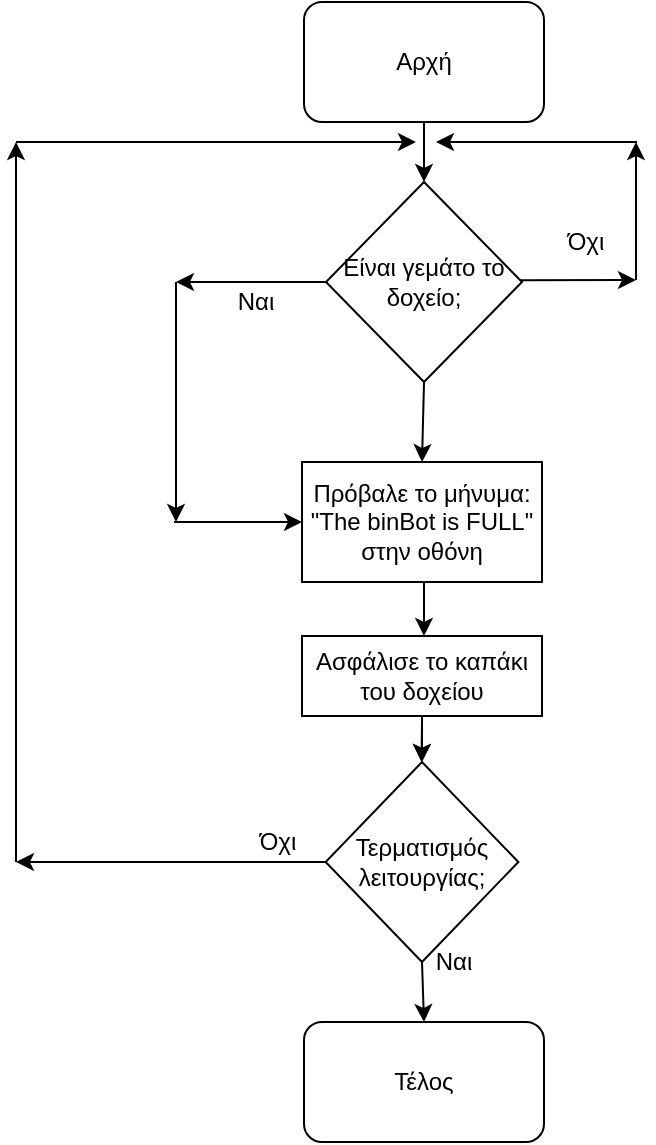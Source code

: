 <mxfile version="14.5.8" type="device"><diagram id="6oPYHWL3uNQsjyxLZORp" name="Page-1"><mxGraphModel dx="1240" dy="647" grid="1" gridSize="10" guides="1" tooltips="1" connect="1" arrows="1" fold="1" page="1" pageScale="1" pageWidth="850" pageHeight="1100" math="0" shadow="0"><root><mxCell id="0"/><mxCell id="1" parent="0"/><mxCell id="XSDiZIMQXi9FLfMU1Utl-1" value="Αρχή" style="rounded=1;whiteSpace=wrap;html=1;" parent="1" vertex="1"><mxGeometry x="344" width="120" height="60" as="geometry"/></mxCell><mxCell id="XSDiZIMQXi9FLfMU1Utl-2" value="" style="endArrow=classic;html=1;exitX=0.5;exitY=1;exitDx=0;exitDy=0;entryX=0.5;entryY=0;entryDx=0;entryDy=0;" parent="1" source="XSDiZIMQXi9FLfMU1Utl-1" target="XSDiZIMQXi9FLfMU1Utl-6" edge="1"><mxGeometry width="50" height="50" relative="1" as="geometry"><mxPoint x="380" y="110" as="sourcePoint"/><mxPoint x="405" y="100" as="targetPoint"/></mxGeometry></mxCell><mxCell id="XSDiZIMQXi9FLfMU1Utl-6" value="&lt;font style=&quot;font-size: 12px&quot;&gt;Είναι γεμάτο το δοχείο;&lt;/font&gt;" style="rhombus;whiteSpace=wrap;html=1;" parent="1" vertex="1"><mxGeometry x="355" y="90" width="98" height="100" as="geometry"/></mxCell><mxCell id="XSDiZIMQXi9FLfMU1Utl-7" value="" style="endArrow=classic;html=1;exitX=0;exitY=0.5;exitDx=0;exitDy=0;" parent="1" source="XSDiZIMQXi9FLfMU1Utl-6" edge="1"><mxGeometry width="50" height="50" relative="1" as="geometry"><mxPoint x="409.5" y="330" as="sourcePoint"/><mxPoint x="280" y="140" as="targetPoint"/></mxGeometry></mxCell><mxCell id="XSDiZIMQXi9FLfMU1Utl-9" value="Ναι" style="text;html=1;strokeColor=none;fillColor=none;align=center;verticalAlign=middle;whiteSpace=wrap;rounded=0;" parent="1" vertex="1"><mxGeometry x="299.5" y="140" width="40" height="20" as="geometry"/></mxCell><mxCell id="XSDiZIMQXi9FLfMU1Utl-11" value="" style="endArrow=classic;html=1;" parent="1" edge="1"><mxGeometry width="50" height="50" relative="1" as="geometry"><mxPoint x="280" y="140" as="sourcePoint"/><mxPoint x="280" y="260" as="targetPoint"/></mxGeometry></mxCell><mxCell id="XSDiZIMQXi9FLfMU1Utl-12" value="&lt;div&gt;Πρόβαλε το μήνυμα:&lt;/div&gt;&lt;div&gt;&quot;The binBot is FULL&quot; στην οθόνη&lt;/div&gt;" style="rounded=0;whiteSpace=wrap;html=1;" parent="1" vertex="1"><mxGeometry x="343" y="230" width="120" height="60" as="geometry"/></mxCell><mxCell id="XSDiZIMQXi9FLfMU1Utl-14" value="" style="endArrow=classic;html=1;exitX=0.5;exitY=1;exitDx=0;exitDy=0;" parent="1" source="XSDiZIMQXi9FLfMU1Utl-6" edge="1"><mxGeometry width="50" height="50" relative="1" as="geometry"><mxPoint x="409.5" y="320" as="sourcePoint"/><mxPoint x="403" y="230" as="targetPoint"/></mxGeometry></mxCell><mxCell id="XSDiZIMQXi9FLfMU1Utl-16" value="" style="endArrow=classic;html=1;entryX=0;entryY=0.5;entryDx=0;entryDy=0;" parent="1" target="XSDiZIMQXi9FLfMU1Utl-12" edge="1"><mxGeometry width="50" height="50" relative="1" as="geometry"><mxPoint x="279" y="260" as="sourcePoint"/><mxPoint x="463.5" y="130" as="targetPoint"/></mxGeometry></mxCell><mxCell id="XSDiZIMQXi9FLfMU1Utl-19" value="" style="endArrow=classic;html=1;exitX=1;exitY=0.5;exitDx=0;exitDy=0;" parent="1" edge="1"><mxGeometry width="50" height="50" relative="1" as="geometry"><mxPoint x="452.18" y="139.17" as="sourcePoint"/><mxPoint x="510" y="139" as="targetPoint"/></mxGeometry></mxCell><mxCell id="OYFYEF9HpdzvGBokUvBz-2" value="" style="edgeStyle=orthogonalEdgeStyle;rounded=0;orthogonalLoop=1;jettySize=auto;html=1;" edge="1" parent="1" source="XSDiZIMQXi9FLfMU1Utl-30" target="XSDiZIMQXi9FLfMU1Utl-36"><mxGeometry relative="1" as="geometry"/></mxCell><mxCell id="XSDiZIMQXi9FLfMU1Utl-30" value="Ασφάλισε το καπάκι του δοχείου" style="rounded=0;whiteSpace=wrap;html=1;" parent="1" vertex="1"><mxGeometry x="343" y="317" width="120" height="40" as="geometry"/></mxCell><mxCell id="XSDiZIMQXi9FLfMU1Utl-36" value="Τερματισμός λειτουργίας;" style="rhombus;whiteSpace=wrap;html=1;" parent="1" vertex="1"><mxGeometry x="354.82" y="380" width="96.36" height="100" as="geometry"/></mxCell><mxCell id="XSDiZIMQXi9FLfMU1Utl-38" value="Τέλος" style="rounded=1;whiteSpace=wrap;html=1;" parent="1" vertex="1"><mxGeometry x="344" y="510" width="120" height="60" as="geometry"/></mxCell><mxCell id="XSDiZIMQXi9FLfMU1Utl-39" value="Ναι" style="text;html=1;strokeColor=none;fillColor=none;align=center;verticalAlign=middle;whiteSpace=wrap;rounded=0;" parent="1" vertex="1"><mxGeometry x="398.5" y="470" width="40" height="20" as="geometry"/></mxCell><mxCell id="XSDiZIMQXi9FLfMU1Utl-41" value="" style="endArrow=classic;html=1;exitX=0;exitY=0.5;exitDx=0;exitDy=0;" parent="1" source="XSDiZIMQXi9FLfMU1Utl-36" edge="1"><mxGeometry width="50" height="50" relative="1" as="geometry"><mxPoint x="370" y="820" as="sourcePoint"/><mxPoint x="200" y="430" as="targetPoint"/></mxGeometry></mxCell><mxCell id="XSDiZIMQXi9FLfMU1Utl-42" value="Όχι" style="text;html=1;strokeColor=none;fillColor=none;align=center;verticalAlign=middle;whiteSpace=wrap;rounded=0;" parent="1" vertex="1"><mxGeometry x="311" y="410" width="40" height="20" as="geometry"/></mxCell><mxCell id="XSDiZIMQXi9FLfMU1Utl-43" value="" style="endArrow=classic;html=1;" parent="1" edge="1"><mxGeometry width="50" height="50" relative="1" as="geometry"><mxPoint x="200" y="430" as="sourcePoint"/><mxPoint x="200" y="70" as="targetPoint"/></mxGeometry></mxCell><mxCell id="XSDiZIMQXi9FLfMU1Utl-44" value="" style="endArrow=classic;html=1;" parent="1" edge="1"><mxGeometry width="50" height="50" relative="1" as="geometry"><mxPoint x="200" y="70" as="sourcePoint"/><mxPoint x="400" y="70" as="targetPoint"/></mxGeometry></mxCell><mxCell id="6RSERLjps-2-hpCM12OP-1" value="Όχι" style="text;html=1;strokeColor=none;fillColor=none;align=center;verticalAlign=middle;whiteSpace=wrap;rounded=0;" parent="1" vertex="1"><mxGeometry x="465" y="110" width="40" height="20" as="geometry"/></mxCell><mxCell id="6RSERLjps-2-hpCM12OP-7" value="" style="endArrow=classic;html=1;" parent="1" edge="1"><mxGeometry width="50" height="50" relative="1" as="geometry"><mxPoint x="404" y="290" as="sourcePoint"/><mxPoint x="404" y="317" as="targetPoint"/></mxGeometry></mxCell><mxCell id="6RSERLjps-2-hpCM12OP-11" value="" style="endArrow=classic;html=1;exitX=0.5;exitY=1;exitDx=0;exitDy=0;entryX=0.5;entryY=0;entryDx=0;entryDy=0;" parent="1" source="XSDiZIMQXi9FLfMU1Utl-36" target="XSDiZIMQXi9FLfMU1Utl-38" edge="1"><mxGeometry width="50" height="50" relative="1" as="geometry"><mxPoint x="413" y="360" as="sourcePoint"/><mxPoint x="413" y="390" as="targetPoint"/></mxGeometry></mxCell><mxCell id="OYFYEF9HpdzvGBokUvBz-1" value="" style="endArrow=classic;html=1;" edge="1" parent="1"><mxGeometry width="50" height="50" relative="1" as="geometry"><mxPoint x="403" y="360" as="sourcePoint"/><mxPoint x="402.76" y="380" as="targetPoint"/></mxGeometry></mxCell><mxCell id="OYFYEF9HpdzvGBokUvBz-3" value="" style="endArrow=classic;html=1;" edge="1" parent="1"><mxGeometry width="50" height="50" relative="1" as="geometry"><mxPoint x="510.5" y="70" as="sourcePoint"/><mxPoint x="410" y="70" as="targetPoint"/></mxGeometry></mxCell><mxCell id="OYFYEF9HpdzvGBokUvBz-6" value="" style="endArrow=classic;html=1;" edge="1" parent="1"><mxGeometry width="50" height="50" relative="1" as="geometry"><mxPoint x="510" y="139" as="sourcePoint"/><mxPoint x="510" y="70" as="targetPoint"/></mxGeometry></mxCell></root></mxGraphModel></diagram></mxfile>